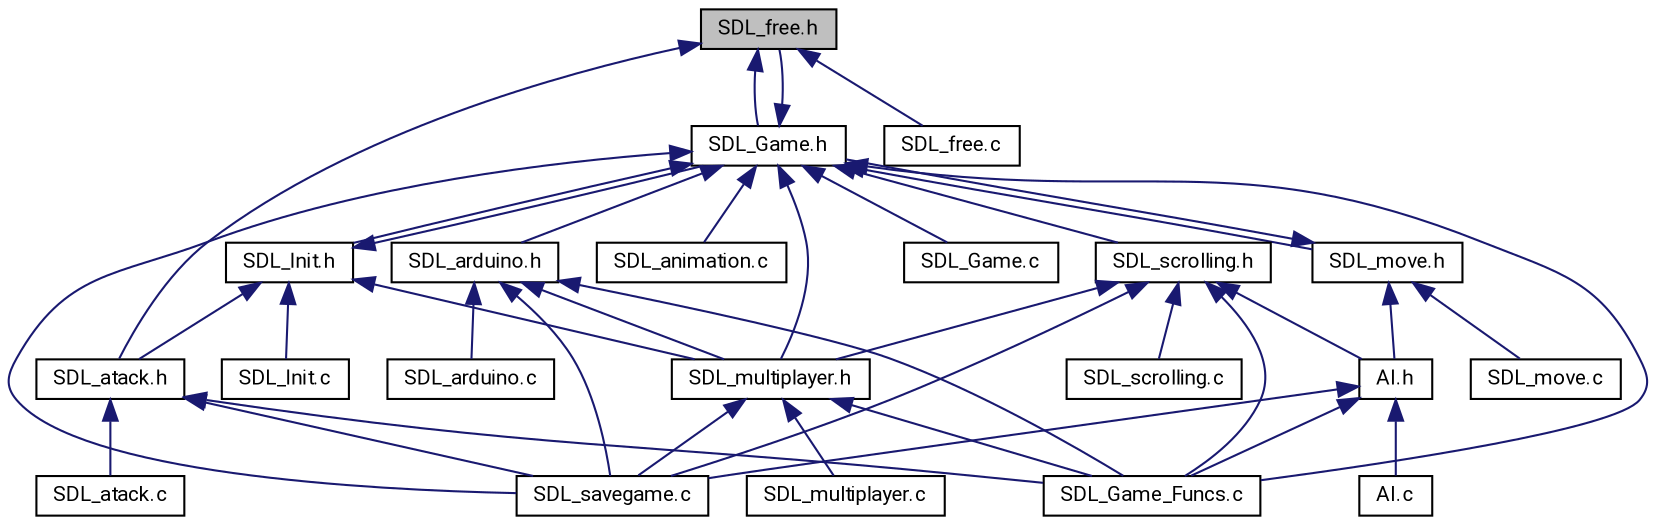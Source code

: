 digraph "SDL_free.h"
{
 // LATEX_PDF_SIZE
  edge [fontname="Roboto",fontsize="10",labelfontname="Roboto",labelfontsize="10"];
  node [fontname="Roboto",fontsize="10",shape=record];
  Node22 [label="SDL_free.h",height=0.2,width=0.4,color="black", fillcolor="grey75", style="filled", fontcolor="black",tooltip=" "];
  Node22 -> Node23 [dir="back",color="midnightblue",fontsize="10",style="solid",fontname="Roboto"];
  Node23 [label="SDL_Game.h",height=0.2,width=0.4,color="black", fillcolor="white", style="filled",URL="$SDL__Game_8h.html",tooltip=" "];
  Node23 -> Node24 [dir="back",color="midnightblue",fontsize="10",style="solid",fontname="Roboto"];
  Node24 [label="SDL_move.h",height=0.2,width=0.4,color="black", fillcolor="white", style="filled",URL="$SDL__move_8h.html",tooltip=" "];
  Node24 -> Node25 [dir="back",color="midnightblue",fontsize="10",style="solid",fontname="Roboto"];
  Node25 [label="AI.h",height=0.2,width=0.4,color="black", fillcolor="white", style="filled",URL="$AI_8h.html",tooltip=" "];
  Node25 -> Node26 [dir="back",color="midnightblue",fontsize="10",style="solid",fontname="Roboto"];
  Node26 [label="AI.c",height=0.2,width=0.4,color="black", fillcolor="white", style="filled",URL="$AI_8c.html",tooltip="Ai libs."];
  Node25 -> Node27 [dir="back",color="midnightblue",fontsize="10",style="solid",fontname="Roboto"];
  Node27 [label="SDL_Game_Funcs.c",height=0.2,width=0.4,color="black", fillcolor="white", style="filled",URL="$SDL__Game__Funcs_8c.html",tooltip=" "];
  Node25 -> Node28 [dir="back",color="midnightblue",fontsize="10",style="solid",fontname="Roboto"];
  Node28 [label="SDL_savegame.c",height=0.2,width=0.4,color="black", fillcolor="white", style="filled",URL="$SDL__savegame_8c.html",tooltip="save game"];
  Node24 -> Node23 [dir="back",color="midnightblue",fontsize="10",style="solid",fontname="Roboto"];
  Node24 -> Node29 [dir="back",color="midnightblue",fontsize="10",style="solid",fontname="Roboto"];
  Node29 [label="SDL_move.c",height=0.2,width=0.4,color="black", fillcolor="white", style="filled",URL="$SDL__move_8c.html",tooltip="moving a character lib"];
  Node23 -> Node22 [dir="back",color="midnightblue",fontsize="10",style="solid",fontname="Roboto"];
  Node23 -> Node30 [dir="back",color="midnightblue",fontsize="10",style="solid",fontname="Roboto"];
  Node30 [label="SDL_Init.h",height=0.2,width=0.4,color="black", fillcolor="white", style="filled",URL="$SDL__Init_8h.html",tooltip=" "];
  Node30 -> Node23 [dir="back",color="midnightblue",fontsize="10",style="solid",fontname="Roboto"];
  Node30 -> Node31 [dir="back",color="midnightblue",fontsize="10",style="solid",fontname="Roboto"];
  Node31 [label="SDL_atack.h",height=0.2,width=0.4,color="black", fillcolor="white", style="filled",URL="$SDL__atack_8h.html",tooltip=" "];
  Node31 -> Node32 [dir="back",color="midnightblue",fontsize="10",style="solid",fontname="Roboto"];
  Node32 [label="SDL_atack.c",height=0.2,width=0.4,color="black", fillcolor="white", style="filled",URL="$SDL__atack_8c.html",tooltip="save game"];
  Node31 -> Node27 [dir="back",color="midnightblue",fontsize="10",style="solid",fontname="Roboto"];
  Node31 -> Node28 [dir="back",color="midnightblue",fontsize="10",style="solid",fontname="Roboto"];
  Node30 -> Node33 [dir="back",color="midnightblue",fontsize="10",style="solid",fontname="Roboto"];
  Node33 [label="SDL_multiplayer.h",height=0.2,width=0.4,color="black", fillcolor="white", style="filled",URL="$SDL__multiplayer_8h.html",tooltip=" "];
  Node33 -> Node27 [dir="back",color="midnightblue",fontsize="10",style="solid",fontname="Roboto"];
  Node33 -> Node34 [dir="back",color="midnightblue",fontsize="10",style="solid",fontname="Roboto"];
  Node34 [label="SDL_multiplayer.c",height=0.2,width=0.4,color="black", fillcolor="white", style="filled",URL="$SDL__multiplayer_8c.html",tooltip="Split sceen libs."];
  Node33 -> Node28 [dir="back",color="midnightblue",fontsize="10",style="solid",fontname="Roboto"];
  Node30 -> Node35 [dir="back",color="midnightblue",fontsize="10",style="solid",fontname="Roboto"];
  Node35 [label="SDL_Init.c",height=0.2,width=0.4,color="black", fillcolor="white", style="filled",URL="$SDL__Init_8c.html",tooltip=" "];
  Node23 -> Node36 [dir="back",color="midnightblue",fontsize="10",style="solid",fontname="Roboto"];
  Node36 [label="SDL_scrolling.h",height=0.2,width=0.4,color="black", fillcolor="white", style="filled",URL="$SDL__scrolling_8h.html",tooltip=" "];
  Node36 -> Node25 [dir="back",color="midnightblue",fontsize="10",style="solid",fontname="Roboto"];
  Node36 -> Node27 [dir="back",color="midnightblue",fontsize="10",style="solid",fontname="Roboto"];
  Node36 -> Node33 [dir="back",color="midnightblue",fontsize="10",style="solid",fontname="Roboto"];
  Node36 -> Node28 [dir="back",color="midnightblue",fontsize="10",style="solid",fontname="Roboto"];
  Node36 -> Node37 [dir="back",color="midnightblue",fontsize="10",style="solid",fontname="Roboto"];
  Node37 [label="SDL_scrolling.c",height=0.2,width=0.4,color="black", fillcolor="white", style="filled",URL="$SDL__scrolling_8c.html",tooltip="scrolling libs"];
  Node23 -> Node38 [dir="back",color="midnightblue",fontsize="10",style="solid",fontname="Roboto"];
  Node38 [label="SDL_animation.c",height=0.2,width=0.4,color="black", fillcolor="white", style="filled",URL="$SDL__animation_8c.html",tooltip=" "];
  Node23 -> Node39 [dir="back",color="midnightblue",fontsize="10",style="solid",fontname="Roboto"];
  Node39 [label="SDL_arduino.h",height=0.2,width=0.4,color="black", fillcolor="white", style="filled",URL="$SDL__arduino_8h.html",tooltip=" "];
  Node39 -> Node40 [dir="back",color="midnightblue",fontsize="10",style="solid",fontname="Roboto"];
  Node40 [label="SDL_arduino.c",height=0.2,width=0.4,color="black", fillcolor="white", style="filled",URL="$SDL__arduino_8c.html",tooltip=" "];
  Node39 -> Node27 [dir="back",color="midnightblue",fontsize="10",style="solid",fontname="Roboto"];
  Node39 -> Node33 [dir="back",color="midnightblue",fontsize="10",style="solid",fontname="Roboto"];
  Node39 -> Node28 [dir="back",color="midnightblue",fontsize="10",style="solid",fontname="Roboto"];
  Node23 -> Node41 [dir="back",color="midnightblue",fontsize="10",style="solid",fontname="Roboto"];
  Node41 [label="SDL_Game.c",height=0.2,width=0.4,color="black", fillcolor="white", style="filled",URL="$SDL__Game_8c.html",tooltip="Testing program."];
  Node23 -> Node27 [dir="back",color="midnightblue",fontsize="10",style="solid",fontname="Roboto"];
  Node23 -> Node33 [dir="back",color="midnightblue",fontsize="10",style="solid",fontname="Roboto"];
  Node23 -> Node28 [dir="back",color="midnightblue",fontsize="10",style="solid",fontname="Roboto"];
  Node22 -> Node31 [dir="back",color="midnightblue",fontsize="10",style="solid",fontname="Roboto"];
  Node22 -> Node42 [dir="back",color="midnightblue",fontsize="10",style="solid",fontname="Roboto"];
  Node42 [label="SDL_free.c",height=0.2,width=0.4,color="black", fillcolor="white", style="filled",URL="$SDL__free_8c.html",tooltip="free allocation libs"];
}
